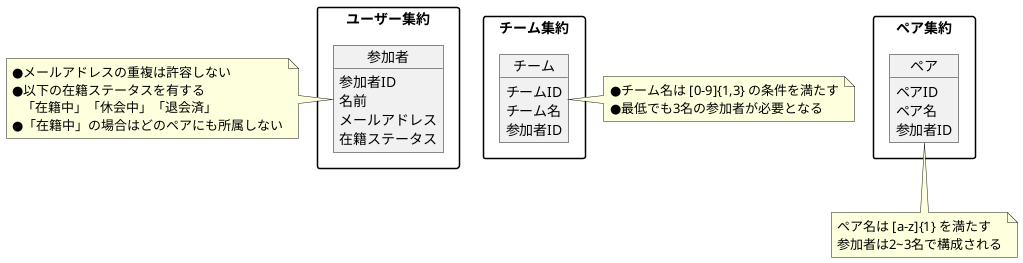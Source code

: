 @startuml domainModel

/'
  集約: packages
  オブジェクト: objects
  メモ: notes
  関連: * → コンポジッション (インスタンス参照)
        > → 集約間の連携 (ID参照)
  多重度: "<>" -()- "<>"
'/

skinparam PackageStyle rectangle
skinparam Linetype ortho

package ユーザー集約 {
    object 参加者 {
        参加者ID
        名前
        メールアドレス
        在籍ステータス
    }
}

note left of 参加者 
    ●メールアドレスの重複は許容しない
    ●以下の在籍ステータスを有する
       「在籍中」「休会中」「退会済」
    ●「在籍中」の場合はどのペアにも所属しない
end note

package チーム集約 {
    object チーム {
        チームID
        チーム名
        参加者ID
    }
}

note right of チーム
    ●チーム名は [0-9]{1,3} の条件を満たす
    ●最低でも3名の参加者が必要となる
end note

package ペア集約 {
    object ペア {
        ペアID
        ペア名
        参加者ID
    }
}

note bottom of ペア
    ペア名は [a-z]{1} を満たす
    参加者は2~3名で構成される
end note

@enduml